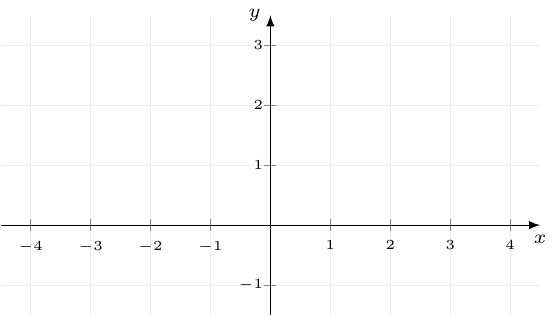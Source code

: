 \documentclass[crop]{standalone}
\usepackage[dvipsnames]{xcolor}
\usepackage{tikz}
\usepackage{pgfplots}
\pgfplotsset{compat=1.18}
\begin{document}
  \begin{tikzpicture}
    \begin{axis}[%
      axis x line=center,axis y line=center,
      unit vector ratio={1 1},
      xlabel={$x$},ylabel={$y$},
      xlabel style={below,font=\scriptsize},
      ylabel style={left,font=\scriptsize},
      xmin=-4.5,xmax=4.5,
      xtick={-5,-4,-3,-2,-1,0,1,2,3,4,5},
      xticklabel style={font=\tiny},
      ymin=-1.5,ymax=3.5,
      ytick={-4,-3,-2,-1,0,1,2,3,4},
      yticklabel style={font=\tiny,xshift=0.3em},
      restrict y to domain=-15:15,
      axis line style={-latex},
      grid=major,
      major grid style={gray!15},
      declare function={
        f(\x) = x + 1;
      }
    ]%
      % \addplot[mark=none,color=orange,thick,samples=1000,domain=-6:6] {f(x)};
      % \addplot[mark=*,mark size=1.5pt,color=orange] coordinates {(2,3)};
      % \addplot[mark=*,mark size=1pt,color=white] coordinates {(2,3)};
    \end{axis}
  \end{tikzpicture}%
\end{document}